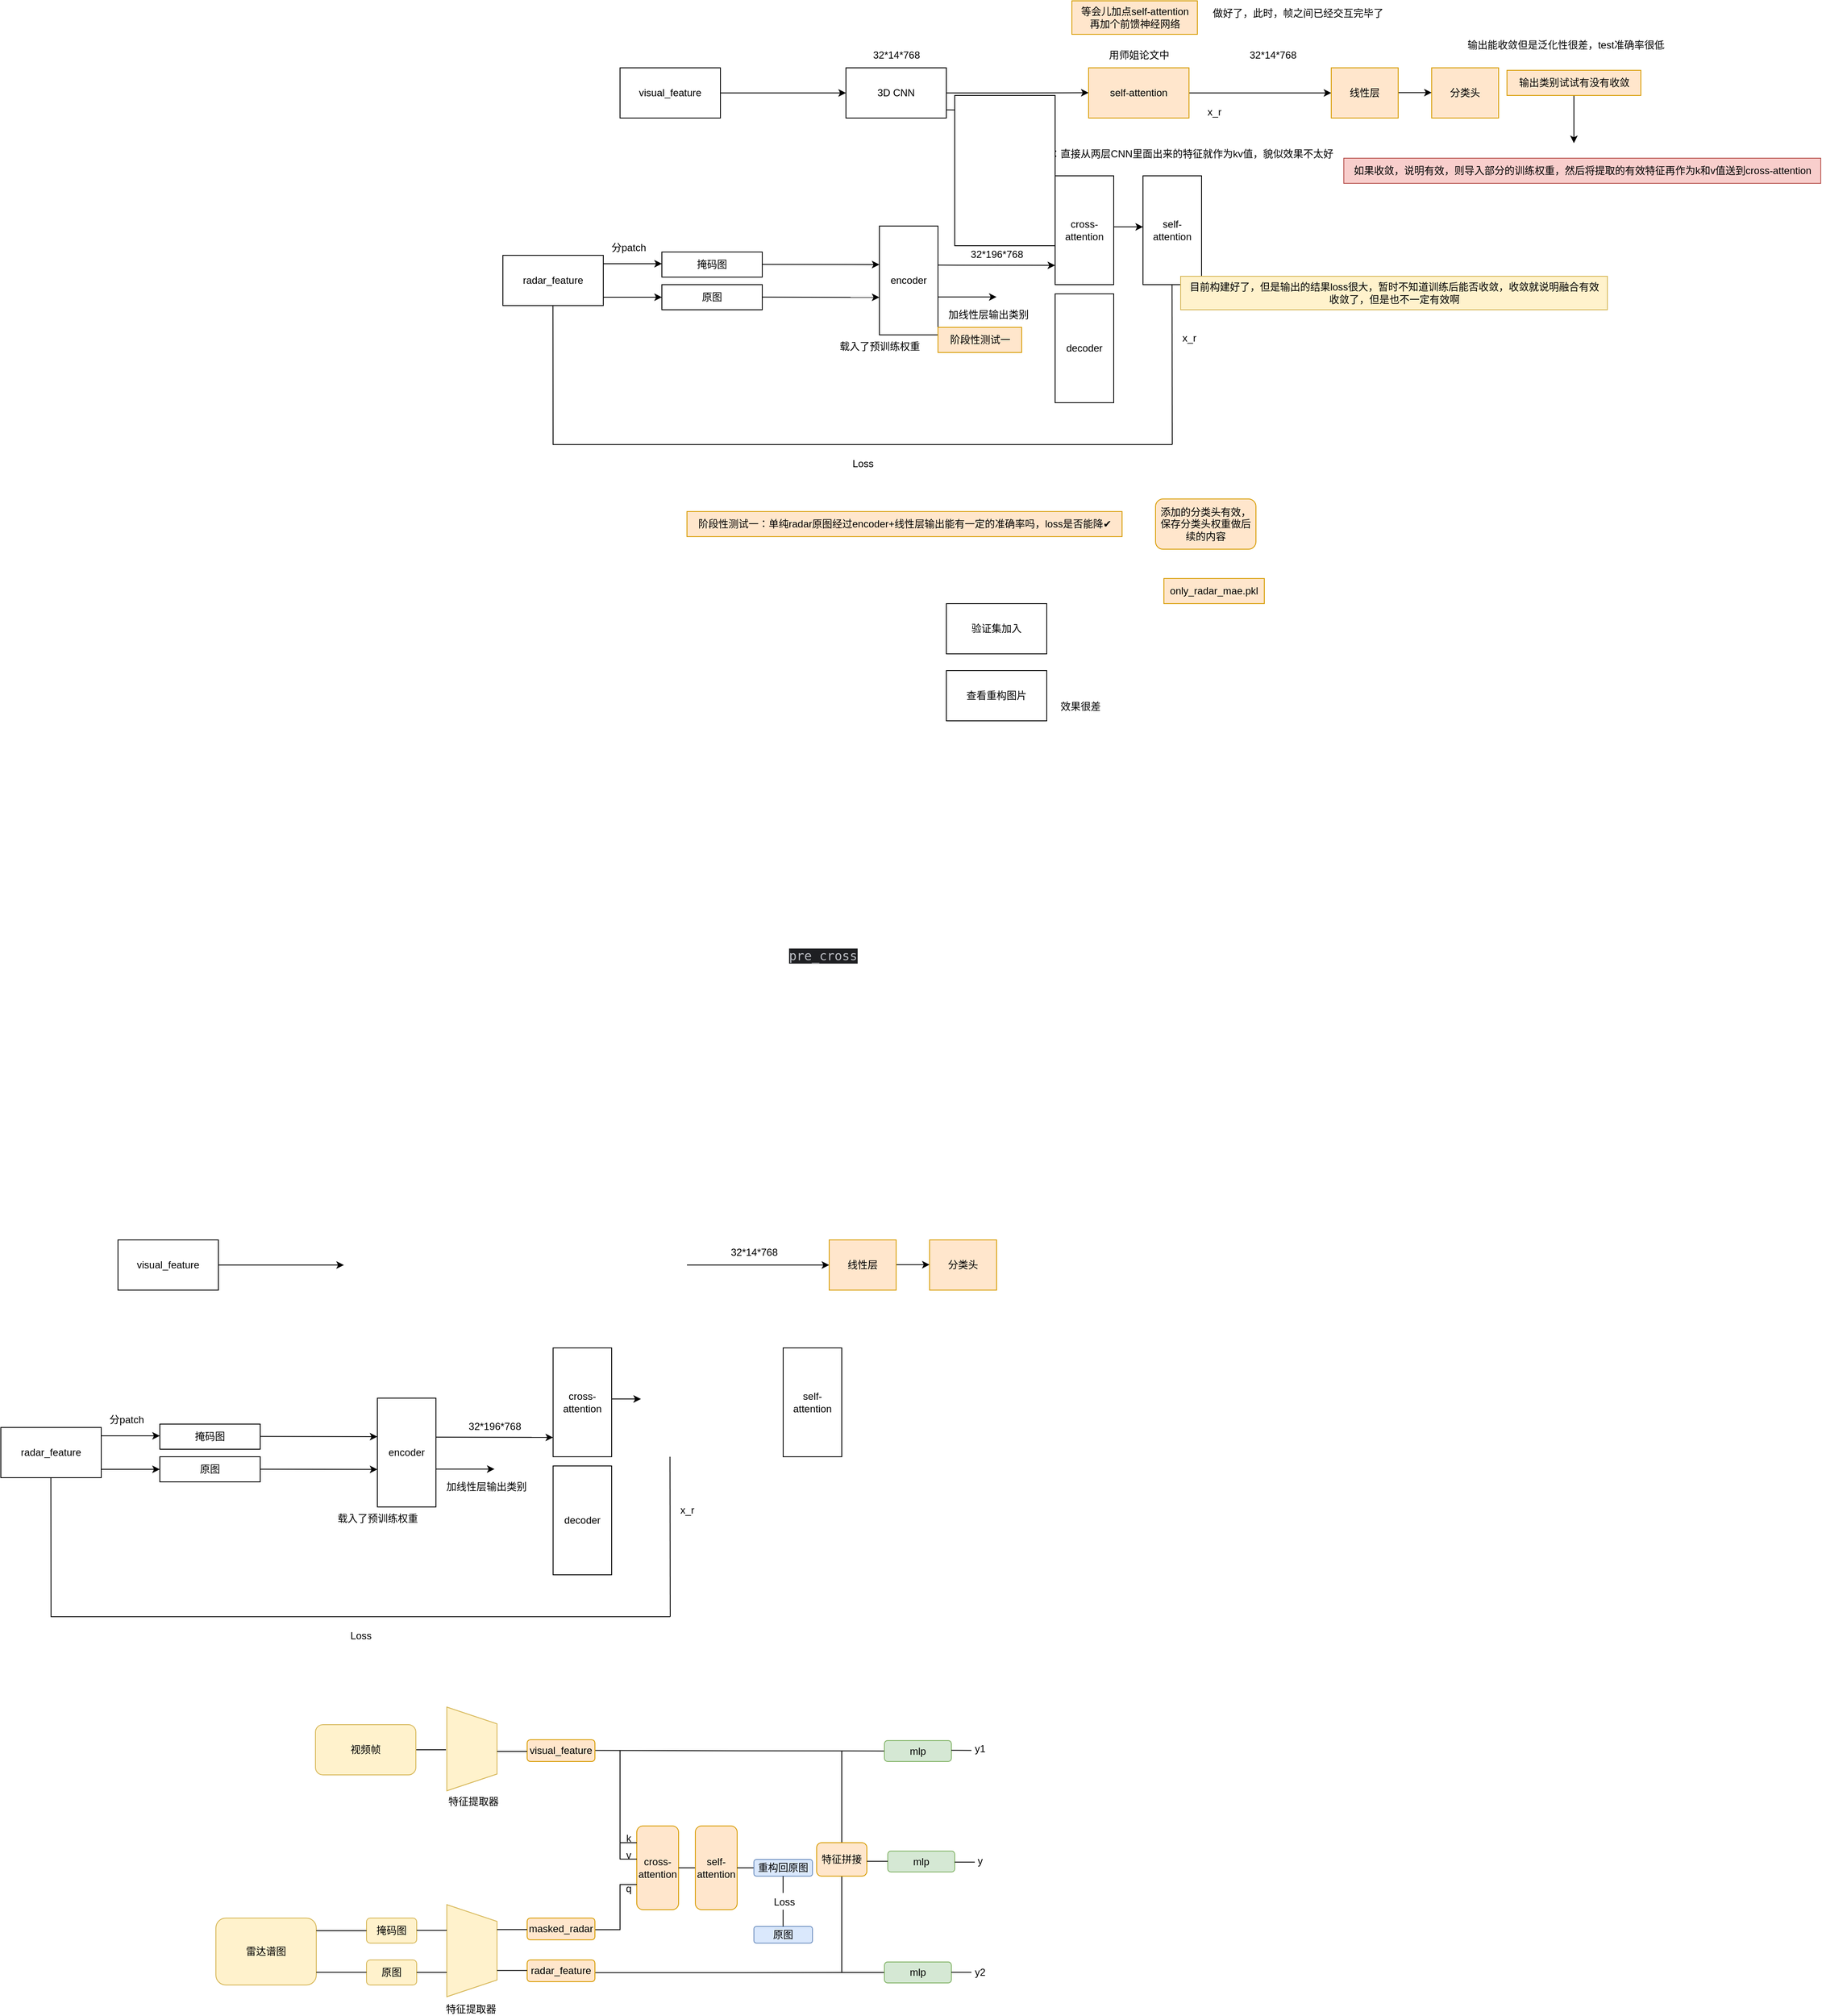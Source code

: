 <mxfile version="24.3.1" type="github">
  <diagram name="第 1 页" id="bqNeuGsDtK-AdpTKibk5">
    <mxGraphModel dx="14200" dy="7440" grid="1" gridSize="10" guides="1" tooltips="1" connect="1" arrows="1" fold="1" page="1" pageScale="1" pageWidth="2339" pageHeight="3300" math="0" shadow="0">
      <root>
        <mxCell id="0" />
        <mxCell id="1" parent="0" />
        <mxCell id="P3DfzzlQjAu3V2q0BsZn-1" value="visual_feature" style="whiteSpace=wrap;html=1;" parent="1" vertex="1">
          <mxGeometry x="800" y="220" width="120" height="60" as="geometry" />
        </mxCell>
        <mxCell id="P3DfzzlQjAu3V2q0BsZn-11" style="edgeStyle=orthogonalEdgeStyle;rounded=0;orthogonalLoop=1;jettySize=auto;html=1;" parent="1" edge="1">
          <mxGeometry relative="1" as="geometry">
            <mxPoint x="850" y="494" as="targetPoint" />
            <mxPoint x="780" y="494" as="sourcePoint" />
            <Array as="points">
              <mxPoint x="780" y="494" />
              <mxPoint x="950" y="494" />
            </Array>
          </mxGeometry>
        </mxCell>
        <mxCell id="P3DfzzlQjAu3V2q0BsZn-2" value="radar_feature" style="whiteSpace=wrap;html=1;" parent="1" vertex="1">
          <mxGeometry x="660" y="444" width="120" height="60" as="geometry" />
        </mxCell>
        <mxCell id="P3DfzzlQjAu3V2q0BsZn-3" style="edgeStyle=orthogonalEdgeStyle;rounded=0;orthogonalLoop=1;jettySize=auto;html=1;exitX=0.5;exitY=1;exitDx=0;exitDy=0;" parent="1" source="P3DfzzlQjAu3V2q0BsZn-2" target="P3DfzzlQjAu3V2q0BsZn-2" edge="1">
          <mxGeometry relative="1" as="geometry" />
        </mxCell>
        <mxCell id="P3DfzzlQjAu3V2q0BsZn-4" value="" style="endArrow=classic;html=1;rounded=0;" parent="1" edge="1">
          <mxGeometry width="50" height="50" relative="1" as="geometry">
            <mxPoint x="920" y="250" as="sourcePoint" />
            <mxPoint x="1070" y="250" as="targetPoint" />
          </mxGeometry>
        </mxCell>
        <mxCell id="P3DfzzlQjAu3V2q0BsZn-7" style="edgeStyle=orthogonalEdgeStyle;rounded=0;orthogonalLoop=1;jettySize=auto;html=1;exitX=1;exitY=0.5;exitDx=0;exitDy=0;" parent="1" source="P3DfzzlQjAu3V2q0BsZn-6" edge="1">
          <mxGeometry relative="1" as="geometry">
            <mxPoint x="1360" y="249.759" as="targetPoint" />
          </mxGeometry>
        </mxCell>
        <mxCell id="P3DfzzlQjAu3V2q0BsZn-6" value="3D CNN" style="whiteSpace=wrap;html=1;" parent="1" vertex="1">
          <mxGeometry x="1070" y="220" width="120" height="60" as="geometry" />
        </mxCell>
        <mxCell id="P3DfzzlQjAu3V2q0BsZn-8" value="32*14*768" style="text;html=1;align=center;verticalAlign=middle;resizable=0;points=[];autosize=1;strokeColor=none;fillColor=none;" parent="1" vertex="1">
          <mxGeometry x="1090" y="190" width="80" height="30" as="geometry" />
        </mxCell>
        <mxCell id="P3DfzzlQjAu3V2q0BsZn-50" style="edgeStyle=orthogonalEdgeStyle;rounded=0;orthogonalLoop=1;jettySize=auto;html=1;" parent="1" source="P3DfzzlQjAu3V2q0BsZn-10" edge="1">
          <mxGeometry relative="1" as="geometry">
            <mxPoint x="1650" y="250" as="targetPoint" />
          </mxGeometry>
        </mxCell>
        <mxCell id="P3DfzzlQjAu3V2q0BsZn-10" value="self-attention" style="whiteSpace=wrap;html=1;fillColor=#ffe6cc;strokeColor=#d79b00;" parent="1" vertex="1">
          <mxGeometry x="1360" y="220" width="120" height="60" as="geometry" />
        </mxCell>
        <mxCell id="P3DfzzlQjAu3V2q0BsZn-12" style="edgeStyle=orthogonalEdgeStyle;rounded=0;orthogonalLoop=1;jettySize=auto;html=1;" parent="1" edge="1">
          <mxGeometry relative="1" as="geometry">
            <mxPoint x="850" y="454" as="targetPoint" />
            <mxPoint x="780" y="454" as="sourcePoint" />
            <Array as="points">
              <mxPoint x="780" y="454" />
              <mxPoint x="950" y="454" />
            </Array>
          </mxGeometry>
        </mxCell>
        <mxCell id="P3DfzzlQjAu3V2q0BsZn-13" value="原图" style="whiteSpace=wrap;html=1;" parent="1" vertex="1">
          <mxGeometry x="850" y="479" width="120" height="30" as="geometry" />
        </mxCell>
        <mxCell id="P3DfzzlQjAu3V2q0BsZn-14" value="掩码图" style="whiteSpace=wrap;html=1;" parent="1" vertex="1">
          <mxGeometry x="850" y="440" width="120" height="30" as="geometry" />
        </mxCell>
        <mxCell id="P3DfzzlQjAu3V2q0BsZn-16" value="encoder" style="whiteSpace=wrap;html=1;" parent="1" vertex="1">
          <mxGeometry x="1110" y="409" width="70" height="130" as="geometry" />
        </mxCell>
        <mxCell id="P3DfzzlQjAu3V2q0BsZn-17" style="edgeStyle=orthogonalEdgeStyle;rounded=0;orthogonalLoop=1;jettySize=auto;html=1;" parent="1" edge="1">
          <mxGeometry relative="1" as="geometry">
            <mxPoint x="1110" y="455" as="targetPoint" />
            <mxPoint x="970" y="454.71" as="sourcePoint" />
            <Array as="points">
              <mxPoint x="970" y="454.71" />
              <mxPoint x="1140" y="454.71" />
            </Array>
          </mxGeometry>
        </mxCell>
        <mxCell id="P3DfzzlQjAu3V2q0BsZn-18" style="edgeStyle=orthogonalEdgeStyle;rounded=0;orthogonalLoop=1;jettySize=auto;html=1;" parent="1" edge="1">
          <mxGeometry relative="1" as="geometry">
            <mxPoint x="1110" y="494.14" as="targetPoint" />
            <mxPoint x="970" y="493.85" as="sourcePoint" />
            <Array as="points">
              <mxPoint x="970" y="493.85" />
              <mxPoint x="1140" y="493.85" />
            </Array>
          </mxGeometry>
        </mxCell>
        <mxCell id="P3DfzzlQjAu3V2q0BsZn-19" value="分patch" style="text;html=1;align=center;verticalAlign=middle;resizable=0;points=[];autosize=1;strokeColor=none;fillColor=none;" parent="1" vertex="1">
          <mxGeometry x="780" y="420" width="60" height="30" as="geometry" />
        </mxCell>
        <mxCell id="P3DfzzlQjAu3V2q0BsZn-20" value="decoder" style="whiteSpace=wrap;html=1;" parent="1" vertex="1">
          <mxGeometry x="1320" y="490" width="70" height="130" as="geometry" />
        </mxCell>
        <mxCell id="P3DfzzlQjAu3V2q0BsZn-22" value="cross-attention" style="whiteSpace=wrap;html=1;" parent="1" vertex="1">
          <mxGeometry x="1320" y="349" width="70" height="130" as="geometry" />
        </mxCell>
        <mxCell id="P3DfzzlQjAu3V2q0BsZn-23" style="edgeStyle=orthogonalEdgeStyle;rounded=0;orthogonalLoop=1;jettySize=auto;html=1;" parent="1" edge="1">
          <mxGeometry relative="1" as="geometry">
            <mxPoint x="1320" y="455.95" as="targetPoint" />
            <mxPoint x="1180" y="455.66" as="sourcePoint" />
            <Array as="points">
              <mxPoint x="1180" y="455.66" />
              <mxPoint x="1350" y="455.66" />
            </Array>
          </mxGeometry>
        </mxCell>
        <mxCell id="P3DfzzlQjAu3V2q0BsZn-24" value="self-attention" style="whiteSpace=wrap;html=1;" parent="1" vertex="1">
          <mxGeometry x="1425" y="349" width="70" height="130" as="geometry" />
        </mxCell>
        <mxCell id="P3DfzzlQjAu3V2q0BsZn-25" style="edgeStyle=orthogonalEdgeStyle;rounded=0;orthogonalLoop=1;jettySize=auto;html=1;" parent="1" edge="1">
          <mxGeometry relative="1" as="geometry">
            <mxPoint x="1425" y="410" as="targetPoint" />
            <mxPoint x="1395" y="410" as="sourcePoint" />
            <Array as="points">
              <mxPoint x="1390" y="410" />
              <mxPoint x="1560" y="410" />
            </Array>
          </mxGeometry>
        </mxCell>
        <mxCell id="P3DfzzlQjAu3V2q0BsZn-26" style="edgeStyle=orthogonalEdgeStyle;rounded=0;orthogonalLoop=1;jettySize=auto;html=1;exitX=1;exitY=0.5;exitDx=0;exitDy=0;entryX=0;entryY=0.25;entryDx=0;entryDy=0;" parent="1" target="P3DfzzlQjAu3V2q0BsZn-22" edge="1">
          <mxGeometry relative="1" as="geometry">
            <mxPoint x="1250" y="380" as="targetPoint" />
            <mxPoint x="1190" y="270.24" as="sourcePoint" />
          </mxGeometry>
        </mxCell>
        <mxCell id="P3DfzzlQjAu3V2q0BsZn-28" style="edgeStyle=orthogonalEdgeStyle;rounded=0;orthogonalLoop=1;jettySize=auto;html=1;entryX=-0.002;entryY=0.548;entryDx=0;entryDy=0;entryPerimeter=0;" parent="1" edge="1">
          <mxGeometry relative="1" as="geometry">
            <mxPoint x="1319.86" y="420.24" as="targetPoint" />
            <mxPoint x="1256" y="280" as="sourcePoint" />
            <Array as="points">
              <mxPoint x="1256" y="420" />
            </Array>
          </mxGeometry>
        </mxCell>
        <mxCell id="P3DfzzlQjAu3V2q0BsZn-29" value="k" style="text;html=1;align=center;verticalAlign=middle;resizable=0;points=[];autosize=1;strokeColor=none;fillColor=none;" parent="1" vertex="1">
          <mxGeometry x="1265" y="358" width="30" height="30" as="geometry" />
        </mxCell>
        <mxCell id="P3DfzzlQjAu3V2q0BsZn-30" value="v" style="text;html=1;align=center;verticalAlign=middle;resizable=0;points=[];autosize=1;strokeColor=none;fillColor=none;" parent="1" vertex="1">
          <mxGeometry x="1265" y="398" width="30" height="30" as="geometry" />
        </mxCell>
        <mxCell id="P3DfzzlQjAu3V2q0BsZn-31" value="32*196*768" style="text;html=1;align=center;verticalAlign=middle;resizable=0;points=[];autosize=1;strokeColor=none;fillColor=none;" parent="1" vertex="1">
          <mxGeometry x="1205" y="428" width="90" height="30" as="geometry" />
        </mxCell>
        <mxCell id="P3DfzzlQjAu3V2q0BsZn-37" value="" style="endArrow=none;html=1;rounded=0;entryX=0.25;entryY=1;entryDx=0;entryDy=0;" parent="1" edge="1">
          <mxGeometry width="50" height="50" relative="1" as="geometry">
            <mxPoint x="1460" y="670" as="sourcePoint" />
            <mxPoint x="719.8" y="504" as="targetPoint" />
            <Array as="points">
              <mxPoint x="720" y="670" />
            </Array>
          </mxGeometry>
        </mxCell>
        <mxCell id="P3DfzzlQjAu3V2q0BsZn-38" value="" style="endArrow=none;html=1;rounded=0;entryX=0.25;entryY=1;entryDx=0;entryDy=0;" parent="1" edge="1">
          <mxGeometry width="50" height="50" relative="1" as="geometry">
            <mxPoint x="1460" y="670" as="sourcePoint" />
            <mxPoint x="1459.71" y="479" as="targetPoint" />
          </mxGeometry>
        </mxCell>
        <mxCell id="P3DfzzlQjAu3V2q0BsZn-39" value="Loss" style="text;html=1;align=center;verticalAlign=middle;resizable=0;points=[];autosize=1;strokeColor=none;fillColor=none;" parent="1" vertex="1">
          <mxGeometry x="1065" y="678" width="50" height="30" as="geometry" />
        </mxCell>
        <mxCell id="P3DfzzlQjAu3V2q0BsZn-40" style="edgeStyle=orthogonalEdgeStyle;rounded=0;orthogonalLoop=1;jettySize=auto;html=1;" parent="1" edge="1">
          <mxGeometry relative="1" as="geometry">
            <mxPoint x="1250" y="493.71" as="targetPoint" />
            <mxPoint x="1180" y="493.71" as="sourcePoint" />
            <Array as="points">
              <mxPoint x="1180" y="493.71" />
              <mxPoint x="1350" y="493.71" />
            </Array>
          </mxGeometry>
        </mxCell>
        <mxCell id="P3DfzzlQjAu3V2q0BsZn-41" value="加线性层输出类别" style="text;html=1;align=center;verticalAlign=middle;resizable=0;points=[];autosize=1;strokeColor=none;fillColor=none;" parent="1" vertex="1">
          <mxGeometry x="1180" y="500" width="120" height="30" as="geometry" />
        </mxCell>
        <mxCell id="P3DfzzlQjAu3V2q0BsZn-43" value="阶段性测试一：单纯radar原图经过encoder+线性层输出能有一定的准确率吗，loss是否能降✔" style="text;html=1;align=center;verticalAlign=middle;resizable=0;points=[];autosize=1;strokeColor=#d79b00;fillColor=#ffe6cc;" parent="1" vertex="1">
          <mxGeometry x="880" y="750" width="520" height="30" as="geometry" />
        </mxCell>
        <mxCell id="P3DfzzlQjAu3V2q0BsZn-46" value="阶段性测试一" style="text;html=1;align=center;verticalAlign=middle;resizable=0;points=[];autosize=1;strokeColor=#d79b00;fillColor=#ffe6cc;" parent="1" vertex="1">
          <mxGeometry x="1180" y="530" width="100" height="30" as="geometry" />
        </mxCell>
        <mxCell id="P3DfzzlQjAu3V2q0BsZn-47" value="目前构建好了，但是输出的结果loss很大，暂时不知道训练后能否收敛，收敛就说明融合有效&lt;div&gt;收敛了，但是也不一定有效啊&lt;/div&gt;" style="text;html=1;align=center;verticalAlign=middle;resizable=0;points=[];autosize=1;strokeColor=#d6b656;fillColor=#fff2cc;" parent="1" vertex="1">
          <mxGeometry x="1470" y="469" width="510" height="40" as="geometry" />
        </mxCell>
        <mxCell id="P3DfzzlQjAu3V2q0BsZn-48" value="载入了预训练权重" style="text;html=1;align=center;verticalAlign=middle;resizable=0;points=[];autosize=1;strokeColor=none;fillColor=none;" parent="1" vertex="1">
          <mxGeometry x="1050" y="538" width="120" height="30" as="geometry" />
        </mxCell>
        <mxCell id="P3DfzzlQjAu3V2q0BsZn-49" value="问题一：直接从两层CNN里面出来的特征就作为kv值，貌似效果不太好" style="text;html=1;align=center;verticalAlign=middle;resizable=0;points=[];autosize=1;strokeColor=none;fillColor=none;" parent="1" vertex="1">
          <mxGeometry x="1265" y="308" width="400" height="30" as="geometry" />
        </mxCell>
        <mxCell id="P3DfzzlQjAu3V2q0BsZn-51" value="等会儿加点self-attention&lt;div&gt;再加个前馈神经网络&lt;/div&gt;" style="text;html=1;align=center;verticalAlign=middle;resizable=0;points=[];autosize=1;strokeColor=#d79b00;fillColor=#ffe6cc;" parent="1" vertex="1">
          <mxGeometry x="1340" y="140" width="150" height="40" as="geometry" />
        </mxCell>
        <mxCell id="P3DfzzlQjAu3V2q0BsZn-54" style="edgeStyle=orthogonalEdgeStyle;rounded=0;orthogonalLoop=1;jettySize=auto;html=1;" parent="1" edge="1">
          <mxGeometry relative="1" as="geometry">
            <mxPoint x="1770" y="249.58" as="targetPoint" />
            <mxPoint x="1720" y="249.58" as="sourcePoint" />
          </mxGeometry>
        </mxCell>
        <mxCell id="P3DfzzlQjAu3V2q0BsZn-58" style="edgeStyle=orthogonalEdgeStyle;rounded=0;orthogonalLoop=1;jettySize=auto;html=1;" parent="1" source="P3DfzzlQjAu3V2q0BsZn-55" edge="1">
          <mxGeometry relative="1" as="geometry">
            <mxPoint x="1940" y="310" as="targetPoint" />
          </mxGeometry>
        </mxCell>
        <mxCell id="P3DfzzlQjAu3V2q0BsZn-55" value="输出类别试试有没有收敛" style="text;html=1;align=center;verticalAlign=middle;resizable=0;points=[];autosize=1;strokeColor=#d79b00;fillColor=#ffe6cc;" parent="1" vertex="1">
          <mxGeometry x="1860" y="223" width="160" height="30" as="geometry" />
        </mxCell>
        <mxCell id="P3DfzzlQjAu3V2q0BsZn-56" value="线性层" style="whiteSpace=wrap;html=1;fillColor=#ffe6cc;strokeColor=#d79b00;" parent="1" vertex="1">
          <mxGeometry x="1650" y="220" width="80" height="60" as="geometry" />
        </mxCell>
        <mxCell id="P3DfzzlQjAu3V2q0BsZn-57" value="分类头" style="whiteSpace=wrap;html=1;fillColor=#ffe6cc;strokeColor=#d79b00;" parent="1" vertex="1">
          <mxGeometry x="1770" y="220" width="80" height="60" as="geometry" />
        </mxCell>
        <mxCell id="P3DfzzlQjAu3V2q0BsZn-59" value="如果收敛，说明有效，则导入部分的训练权重，然后将提取的有效特征再作为k和v值送到cross-attention" style="text;html=1;align=center;verticalAlign=middle;resizable=0;points=[];autosize=1;strokeColor=#b85450;fillColor=#f8cecc;" parent="1" vertex="1">
          <mxGeometry x="1665" y="328" width="570" height="30" as="geometry" />
        </mxCell>
        <mxCell id="P3DfzzlQjAu3V2q0BsZn-61" value="添加的分类头有效，保存分类头权重做后续的内容" style="rounded=1;whiteSpace=wrap;html=1;fillColor=#ffe6cc;strokeColor=#d79b00;" parent="1" vertex="1">
          <mxGeometry x="1440" y="735" width="120" height="60" as="geometry" />
        </mxCell>
        <mxCell id="Ap8xN246tbujmO-dADFo-1" value="only_radar_mae.pkl" style="whiteSpace=wrap;html=1;fillColor=#ffe6cc;strokeColor=#d79b00;" vertex="1" parent="1">
          <mxGeometry x="1450" y="830" width="120" height="30" as="geometry" />
        </mxCell>
        <mxCell id="Ap8xN246tbujmO-dADFo-3" value="验证集加入" style="whiteSpace=wrap;html=1;" vertex="1" parent="1">
          <mxGeometry x="1190" y="860" width="120" height="60" as="geometry" />
        </mxCell>
        <mxCell id="Ap8xN246tbujmO-dADFo-5" value="查看重构图片" style="whiteSpace=wrap;html=1;" vertex="1" parent="1">
          <mxGeometry x="1190" y="940" width="120" height="60" as="geometry" />
        </mxCell>
        <mxCell id="Ap8xN246tbujmO-dADFo-6" value="&lt;div style=&quot;background-color:#1e1f22;color:#bcbec4&quot;&gt;&lt;pre style=&quot;font-family:&#39;JetBrains Mono&#39;,monospace;font-size:11.3pt;&quot;&gt;pre_cross&lt;/pre&gt;&lt;/div&gt;" style="text;whiteSpace=wrap;html=1;" vertex="1" parent="1">
          <mxGeometry x="1000" y="1250" width="100" height="50" as="geometry" />
        </mxCell>
        <mxCell id="Ap8xN246tbujmO-dADFo-7" value="效果很差" style="text;html=1;align=center;verticalAlign=middle;resizable=0;points=[];autosize=1;strokeColor=none;fillColor=none;" vertex="1" parent="1">
          <mxGeometry x="1315" y="968" width="70" height="30" as="geometry" />
        </mxCell>
        <mxCell id="Ap8xN246tbujmO-dADFo-8" value="用师姐论文中" style="text;html=1;align=center;verticalAlign=middle;resizable=0;points=[];autosize=1;strokeColor=none;fillColor=none;" vertex="1" parent="1">
          <mxGeometry x="1370" y="190" width="100" height="30" as="geometry" />
        </mxCell>
        <mxCell id="Ap8xN246tbujmO-dADFo-9" value="x_r" style="text;html=1;align=center;verticalAlign=middle;resizable=0;points=[];autosize=1;strokeColor=none;fillColor=none;" vertex="1" parent="1">
          <mxGeometry x="1460" y="528" width="40" height="30" as="geometry" />
        </mxCell>
        <mxCell id="Ap8xN246tbujmO-dADFo-10" value="x_r" style="text;html=1;align=center;verticalAlign=middle;resizable=0;points=[];autosize=1;strokeColor=none;fillColor=none;" vertex="1" parent="1">
          <mxGeometry x="1490" y="258" width="40" height="30" as="geometry" />
        </mxCell>
        <mxCell id="Ap8xN246tbujmO-dADFo-11" value="" style="whiteSpace=wrap;html=1;" vertex="1" parent="1">
          <mxGeometry x="1200" y="253" width="120" height="179.5" as="geometry" />
        </mxCell>
        <mxCell id="Ap8xN246tbujmO-dADFo-12" value="做好了，此时，帧之间已经交互完毕了" style="text;html=1;align=center;verticalAlign=middle;resizable=0;points=[];autosize=1;strokeColor=none;fillColor=none;" vertex="1" parent="1">
          <mxGeometry x="1495" y="140" width="230" height="30" as="geometry" />
        </mxCell>
        <mxCell id="Ap8xN246tbujmO-dADFo-13" value="输出能收敛但是泛化性很差，test准确率很低" style="text;html=1;align=center;verticalAlign=middle;resizable=0;points=[];autosize=1;strokeColor=none;fillColor=none;" vertex="1" parent="1">
          <mxGeometry x="1800" y="178" width="260" height="30" as="geometry" />
        </mxCell>
        <mxCell id="Ap8xN246tbujmO-dADFo-14" value="32*14*768" style="text;html=1;align=center;verticalAlign=middle;resizable=0;points=[];autosize=1;strokeColor=none;fillColor=none;" vertex="1" parent="1">
          <mxGeometry x="1540" y="190" width="80" height="30" as="geometry" />
        </mxCell>
        <mxCell id="Ap8xN246tbujmO-dADFo-16" value="visual_feature" style="whiteSpace=wrap;html=1;" vertex="1" parent="1">
          <mxGeometry x="200" y="1620" width="120" height="60" as="geometry" />
        </mxCell>
        <mxCell id="Ap8xN246tbujmO-dADFo-17" style="edgeStyle=orthogonalEdgeStyle;rounded=0;orthogonalLoop=1;jettySize=auto;html=1;" edge="1" parent="1">
          <mxGeometry relative="1" as="geometry">
            <mxPoint x="250" y="1894" as="targetPoint" />
            <mxPoint x="180" y="1894" as="sourcePoint" />
            <Array as="points">
              <mxPoint x="180" y="1894" />
              <mxPoint x="350" y="1894" />
            </Array>
          </mxGeometry>
        </mxCell>
        <mxCell id="Ap8xN246tbujmO-dADFo-18" value="radar_feature" style="whiteSpace=wrap;html=1;" vertex="1" parent="1">
          <mxGeometry x="60" y="1844" width="120" height="60" as="geometry" />
        </mxCell>
        <mxCell id="Ap8xN246tbujmO-dADFo-19" style="edgeStyle=orthogonalEdgeStyle;rounded=0;orthogonalLoop=1;jettySize=auto;html=1;exitX=0.5;exitY=1;exitDx=0;exitDy=0;" edge="1" parent="1" source="Ap8xN246tbujmO-dADFo-18" target="Ap8xN246tbujmO-dADFo-18">
          <mxGeometry relative="1" as="geometry" />
        </mxCell>
        <mxCell id="Ap8xN246tbujmO-dADFo-20" value="" style="endArrow=classic;html=1;rounded=0;" edge="1" parent="1">
          <mxGeometry width="50" height="50" relative="1" as="geometry">
            <mxPoint x="320" y="1650" as="sourcePoint" />
            <mxPoint x="470" y="1650" as="targetPoint" />
          </mxGeometry>
        </mxCell>
        <mxCell id="Ap8xN246tbujmO-dADFo-24" style="edgeStyle=orthogonalEdgeStyle;rounded=0;orthogonalLoop=1;jettySize=auto;html=1;" edge="1" parent="1">
          <mxGeometry relative="1" as="geometry">
            <mxPoint x="1050" y="1650" as="targetPoint" />
            <mxPoint x="880.0" y="1650" as="sourcePoint" />
          </mxGeometry>
        </mxCell>
        <mxCell id="Ap8xN246tbujmO-dADFo-26" style="edgeStyle=orthogonalEdgeStyle;rounded=0;orthogonalLoop=1;jettySize=auto;html=1;" edge="1" parent="1">
          <mxGeometry relative="1" as="geometry">
            <mxPoint x="250" y="1854" as="targetPoint" />
            <mxPoint x="180" y="1854" as="sourcePoint" />
            <Array as="points">
              <mxPoint x="180" y="1854" />
              <mxPoint x="350" y="1854" />
            </Array>
          </mxGeometry>
        </mxCell>
        <mxCell id="Ap8xN246tbujmO-dADFo-27" value="原图" style="whiteSpace=wrap;html=1;" vertex="1" parent="1">
          <mxGeometry x="250" y="1879" width="120" height="30" as="geometry" />
        </mxCell>
        <mxCell id="Ap8xN246tbujmO-dADFo-28" value="掩码图" style="whiteSpace=wrap;html=1;" vertex="1" parent="1">
          <mxGeometry x="250" y="1840" width="120" height="30" as="geometry" />
        </mxCell>
        <mxCell id="Ap8xN246tbujmO-dADFo-29" value="encoder" style="whiteSpace=wrap;html=1;" vertex="1" parent="1">
          <mxGeometry x="510" y="1809" width="70" height="130" as="geometry" />
        </mxCell>
        <mxCell id="Ap8xN246tbujmO-dADFo-30" style="edgeStyle=orthogonalEdgeStyle;rounded=0;orthogonalLoop=1;jettySize=auto;html=1;" edge="1" parent="1">
          <mxGeometry relative="1" as="geometry">
            <mxPoint x="510" y="1855" as="targetPoint" />
            <mxPoint x="370" y="1854.71" as="sourcePoint" />
            <Array as="points">
              <mxPoint x="370" y="1854.71" />
              <mxPoint x="540" y="1854.71" />
            </Array>
          </mxGeometry>
        </mxCell>
        <mxCell id="Ap8xN246tbujmO-dADFo-31" style="edgeStyle=orthogonalEdgeStyle;rounded=0;orthogonalLoop=1;jettySize=auto;html=1;" edge="1" parent="1">
          <mxGeometry relative="1" as="geometry">
            <mxPoint x="510" y="1894.14" as="targetPoint" />
            <mxPoint x="370" y="1893.85" as="sourcePoint" />
            <Array as="points">
              <mxPoint x="370" y="1893.85" />
              <mxPoint x="540" y="1893.85" />
            </Array>
          </mxGeometry>
        </mxCell>
        <mxCell id="Ap8xN246tbujmO-dADFo-32" value="分patch" style="text;html=1;align=center;verticalAlign=middle;resizable=0;points=[];autosize=1;strokeColor=none;fillColor=none;" vertex="1" parent="1">
          <mxGeometry x="180" y="1820" width="60" height="30" as="geometry" />
        </mxCell>
        <mxCell id="Ap8xN246tbujmO-dADFo-33" value="decoder" style="whiteSpace=wrap;html=1;" vertex="1" parent="1">
          <mxGeometry x="720" y="1890" width="70" height="130" as="geometry" />
        </mxCell>
        <mxCell id="Ap8xN246tbujmO-dADFo-34" value="cross-attention" style="whiteSpace=wrap;html=1;" vertex="1" parent="1">
          <mxGeometry x="720" y="1749" width="70" height="130" as="geometry" />
        </mxCell>
        <mxCell id="Ap8xN246tbujmO-dADFo-35" style="edgeStyle=orthogonalEdgeStyle;rounded=0;orthogonalLoop=1;jettySize=auto;html=1;" edge="1" parent="1">
          <mxGeometry relative="1" as="geometry">
            <mxPoint x="720" y="1855.95" as="targetPoint" />
            <mxPoint x="580" y="1855.66" as="sourcePoint" />
            <Array as="points">
              <mxPoint x="580" y="1855.66" />
              <mxPoint x="750" y="1855.66" />
            </Array>
          </mxGeometry>
        </mxCell>
        <mxCell id="Ap8xN246tbujmO-dADFo-36" value="self-attention" style="whiteSpace=wrap;html=1;" vertex="1" parent="1">
          <mxGeometry x="995" y="1749" width="70" height="130" as="geometry" />
        </mxCell>
        <mxCell id="Ap8xN246tbujmO-dADFo-37" style="edgeStyle=orthogonalEdgeStyle;rounded=0;orthogonalLoop=1;jettySize=auto;html=1;" edge="1" parent="1">
          <mxGeometry relative="1" as="geometry">
            <mxPoint x="825" y="1810" as="targetPoint" />
            <mxPoint x="795" y="1810" as="sourcePoint" />
            <Array as="points">
              <mxPoint x="790" y="1810" />
              <mxPoint x="960" y="1810" />
            </Array>
          </mxGeometry>
        </mxCell>
        <mxCell id="Ap8xN246tbujmO-dADFo-42" value="32*196*768" style="text;html=1;align=center;verticalAlign=middle;resizable=0;points=[];autosize=1;strokeColor=none;fillColor=none;" vertex="1" parent="1">
          <mxGeometry x="605" y="1828" width="90" height="30" as="geometry" />
        </mxCell>
        <mxCell id="Ap8xN246tbujmO-dADFo-43" value="" style="endArrow=none;html=1;rounded=0;entryX=0.25;entryY=1;entryDx=0;entryDy=0;" edge="1" parent="1">
          <mxGeometry width="50" height="50" relative="1" as="geometry">
            <mxPoint x="860" y="2070" as="sourcePoint" />
            <mxPoint x="119.8" y="1904" as="targetPoint" />
            <Array as="points">
              <mxPoint x="120" y="2070" />
            </Array>
          </mxGeometry>
        </mxCell>
        <mxCell id="Ap8xN246tbujmO-dADFo-44" value="" style="endArrow=none;html=1;rounded=0;entryX=0.25;entryY=1;entryDx=0;entryDy=0;" edge="1" parent="1">
          <mxGeometry width="50" height="50" relative="1" as="geometry">
            <mxPoint x="860" y="2070" as="sourcePoint" />
            <mxPoint x="859.71" y="1879" as="targetPoint" />
          </mxGeometry>
        </mxCell>
        <mxCell id="Ap8xN246tbujmO-dADFo-45" value="Loss" style="text;html=1;align=center;verticalAlign=middle;resizable=0;points=[];autosize=1;strokeColor=none;fillColor=none;" vertex="1" parent="1">
          <mxGeometry x="465" y="2078" width="50" height="30" as="geometry" />
        </mxCell>
        <mxCell id="Ap8xN246tbujmO-dADFo-46" style="edgeStyle=orthogonalEdgeStyle;rounded=0;orthogonalLoop=1;jettySize=auto;html=1;" edge="1" parent="1">
          <mxGeometry relative="1" as="geometry">
            <mxPoint x="650" y="1893.71" as="targetPoint" />
            <mxPoint x="580" y="1893.71" as="sourcePoint" />
            <Array as="points">
              <mxPoint x="580" y="1893.71" />
              <mxPoint x="750" y="1893.71" />
            </Array>
          </mxGeometry>
        </mxCell>
        <mxCell id="Ap8xN246tbujmO-dADFo-47" value="加线性层输出类别" style="text;html=1;align=center;verticalAlign=middle;resizable=0;points=[];autosize=1;strokeColor=none;fillColor=none;" vertex="1" parent="1">
          <mxGeometry x="580" y="1900" width="120" height="30" as="geometry" />
        </mxCell>
        <mxCell id="Ap8xN246tbujmO-dADFo-51" value="载入了预训练权重" style="text;html=1;align=center;verticalAlign=middle;resizable=0;points=[];autosize=1;strokeColor=none;fillColor=none;" vertex="1" parent="1">
          <mxGeometry x="450" y="1938" width="120" height="30" as="geometry" />
        </mxCell>
        <mxCell id="Ap8xN246tbujmO-dADFo-54" style="edgeStyle=orthogonalEdgeStyle;rounded=0;orthogonalLoop=1;jettySize=auto;html=1;" edge="1" parent="1">
          <mxGeometry relative="1" as="geometry">
            <mxPoint x="1170" y="1649.58" as="targetPoint" />
            <mxPoint x="1120" y="1649.58" as="sourcePoint" />
          </mxGeometry>
        </mxCell>
        <mxCell id="Ap8xN246tbujmO-dADFo-57" value="线性层" style="whiteSpace=wrap;html=1;fillColor=#ffe6cc;strokeColor=#d79b00;" vertex="1" parent="1">
          <mxGeometry x="1050" y="1620" width="80" height="60" as="geometry" />
        </mxCell>
        <mxCell id="Ap8xN246tbujmO-dADFo-58" value="分类头" style="whiteSpace=wrap;html=1;fillColor=#ffe6cc;strokeColor=#d79b00;" vertex="1" parent="1">
          <mxGeometry x="1170" y="1620" width="80" height="60" as="geometry" />
        </mxCell>
        <mxCell id="Ap8xN246tbujmO-dADFo-66" value="x_r" style="text;html=1;align=center;verticalAlign=middle;resizable=0;points=[];autosize=1;strokeColor=none;fillColor=none;" vertex="1" parent="1">
          <mxGeometry x="860" y="1928" width="40" height="30" as="geometry" />
        </mxCell>
        <mxCell id="Ap8xN246tbujmO-dADFo-71" value="32*14*768" style="text;html=1;align=center;verticalAlign=middle;resizable=0;points=[];autosize=1;strokeColor=none;fillColor=none;" vertex="1" parent="1">
          <mxGeometry x="920" y="1620" width="80" height="30" as="geometry" />
        </mxCell>
        <mxCell id="Ap8xN246tbujmO-dADFo-83" style="edgeStyle=orthogonalEdgeStyle;rounded=0;orthogonalLoop=1;jettySize=auto;html=1;endArrow=none;endFill=0;" edge="1" parent="1" source="Ap8xN246tbujmO-dADFo-74">
          <mxGeometry relative="1" as="geometry">
            <mxPoint x="592" y="2229" as="targetPoint" />
          </mxGeometry>
        </mxCell>
        <mxCell id="Ap8xN246tbujmO-dADFo-74" value="视频帧" style="rounded=1;whiteSpace=wrap;html=1;fillColor=#fff2cc;strokeColor=#d6b656;" vertex="1" parent="1">
          <mxGeometry x="436" y="2199" width="120" height="60" as="geometry" />
        </mxCell>
        <mxCell id="Ap8xN246tbujmO-dADFo-76" value="雷达谱图" style="rounded=1;whiteSpace=wrap;html=1;fillColor=#fff2cc;strokeColor=#d6b656;" vertex="1" parent="1">
          <mxGeometry x="317" y="2430" width="120" height="80" as="geometry" />
        </mxCell>
        <mxCell id="Ap8xN246tbujmO-dADFo-79" value="" style="shape=trapezoid;perimeter=trapezoidPerimeter;whiteSpace=wrap;html=1;fixedSize=1;rotation=90;fillColor=#fff2cc;strokeColor=#d6b656;" vertex="1" parent="1">
          <mxGeometry x="573" y="2198" width="100" height="60" as="geometry" />
        </mxCell>
        <mxCell id="Ap8xN246tbujmO-dADFo-80" value="&lt;span style=&quot;color: rgb(0, 0, 0); font-family: Helvetica; font-size: 12px; font-style: normal; font-variant-ligatures: normal; font-variant-caps: normal; font-weight: 400; letter-spacing: normal; orphans: 2; text-align: center; text-indent: 0px; text-transform: none; widows: 2; word-spacing: 0px; -webkit-text-stroke-width: 0px; white-space: normal; background-color: rgb(251, 251, 251); text-decoration-thickness: initial; text-decoration-style: initial; text-decoration-color: initial; display: inline !important; float: none;&quot;&gt;特征提取器&lt;/span&gt;" style="text;whiteSpace=wrap;html=1;" vertex="1" parent="1">
          <mxGeometry x="593" y="2277" width="80" height="20" as="geometry" />
        </mxCell>
        <mxCell id="Ap8xN246tbujmO-dADFo-82" value="" style="shape=trapezoid;perimeter=trapezoidPerimeter;whiteSpace=wrap;html=1;fixedSize=1;rotation=90;fillColor=#fff2cc;strokeColor=#d6b656;" vertex="1" parent="1">
          <mxGeometry x="568" y="2439" width="110" height="60" as="geometry" />
        </mxCell>
        <mxCell id="Ap8xN246tbujmO-dADFo-86" value="掩码图" style="rounded=1;whiteSpace=wrap;html=1;fillColor=#fff2cc;strokeColor=#d6b656;" vertex="1" parent="1">
          <mxGeometry x="497" y="2430" width="60" height="30" as="geometry" />
        </mxCell>
        <mxCell id="Ap8xN246tbujmO-dADFo-87" value="原图" style="rounded=1;whiteSpace=wrap;html=1;fillColor=#fff2cc;strokeColor=#d6b656;" vertex="1" parent="1">
          <mxGeometry x="497" y="2480" width="60" height="30" as="geometry" />
        </mxCell>
        <mxCell id="Ap8xN246tbujmO-dADFo-95" style="edgeStyle=orthogonalEdgeStyle;rounded=0;orthogonalLoop=1;jettySize=auto;html=1;endArrow=none;endFill=0;" edge="1" parent="1">
          <mxGeometry relative="1" as="geometry">
            <mxPoint x="437" y="2445" as="sourcePoint" />
            <mxPoint x="497" y="2445" as="targetPoint" />
          </mxGeometry>
        </mxCell>
        <mxCell id="Ap8xN246tbujmO-dADFo-96" style="edgeStyle=orthogonalEdgeStyle;rounded=0;orthogonalLoop=1;jettySize=auto;html=1;endArrow=none;endFill=0;" edge="1" parent="1">
          <mxGeometry relative="1" as="geometry">
            <mxPoint x="437" y="2494.74" as="sourcePoint" />
            <mxPoint x="497" y="2494.74" as="targetPoint" />
          </mxGeometry>
        </mxCell>
        <mxCell id="Ap8xN246tbujmO-dADFo-99" value="&lt;span style=&quot;color: rgb(0, 0, 0); font-family: Helvetica; font-size: 12px; font-style: normal; font-variant-ligatures: normal; font-variant-caps: normal; font-weight: 400; letter-spacing: normal; orphans: 2; text-align: center; text-indent: 0px; text-transform: none; widows: 2; word-spacing: 0px; -webkit-text-stroke-width: 0px; white-space: normal; background-color: rgb(251, 251, 251); text-decoration-thickness: initial; text-decoration-style: initial; text-decoration-color: initial; display: inline !important; float: none;&quot;&gt;特征提取器&lt;/span&gt;" style="text;whiteSpace=wrap;html=1;" vertex="1" parent="1">
          <mxGeometry x="590" y="2525" width="80" height="20" as="geometry" />
        </mxCell>
        <mxCell id="Ap8xN246tbujmO-dADFo-103" style="edgeStyle=orthogonalEdgeStyle;rounded=0;orthogonalLoop=1;jettySize=auto;html=1;endArrow=none;endFill=0;entryX=0;entryY=0.5;entryDx=0;entryDy=0;" edge="1" parent="1" target="Ap8xN246tbujmO-dADFo-134">
          <mxGeometry relative="1" as="geometry">
            <mxPoint x="770" y="2229.7" as="sourcePoint" />
            <mxPoint x="830" y="2229.7" as="targetPoint" />
          </mxGeometry>
        </mxCell>
        <mxCell id="Ap8xN246tbujmO-dADFo-104" value="cross-attention" style="rounded=1;whiteSpace=wrap;html=1;fillColor=#ffe6cc;strokeColor=#d79b00;" vertex="1" parent="1">
          <mxGeometry x="820" y="2320" width="50" height="100" as="geometry" />
        </mxCell>
        <mxCell id="Ap8xN246tbujmO-dADFo-107" style="edgeStyle=orthogonalEdgeStyle;rounded=0;orthogonalLoop=1;jettySize=auto;html=1;endArrow=none;endFill=0;entryX=0;entryY=0.7;entryDx=0;entryDy=0;entryPerimeter=0;exitX=1;exitY=0.534;exitDx=0;exitDy=0;exitPerimeter=0;" edge="1" parent="1" source="Ap8xN246tbujmO-dADFo-159" target="Ap8xN246tbujmO-dADFo-104">
          <mxGeometry relative="1" as="geometry">
            <mxPoint x="757" y="2444" as="sourcePoint" />
            <mxPoint x="810" y="2450" as="targetPoint" />
            <Array as="points">
              <mxPoint x="800" y="2444" />
              <mxPoint x="800" y="2390" />
            </Array>
          </mxGeometry>
        </mxCell>
        <mxCell id="Ap8xN246tbujmO-dADFo-108" style="edgeStyle=orthogonalEdgeStyle;rounded=0;orthogonalLoop=1;jettySize=auto;html=1;endArrow=none;endFill=0;entryX=0;entryY=0.5;entryDx=0;entryDy=0;exitX=1.007;exitY=0.585;exitDx=0;exitDy=0;exitPerimeter=0;" edge="1" parent="1" source="Ap8xN246tbujmO-dADFo-161" target="Ap8xN246tbujmO-dADFo-133">
          <mxGeometry relative="1" as="geometry">
            <mxPoint x="785" y="2495" as="sourcePoint" />
            <mxPoint x="835" y="2494.7" as="targetPoint" />
          </mxGeometry>
        </mxCell>
        <mxCell id="Ap8xN246tbujmO-dADFo-109" style="edgeStyle=orthogonalEdgeStyle;rounded=0;orthogonalLoop=1;jettySize=auto;html=1;endArrow=none;endFill=0;" edge="1" parent="1">
          <mxGeometry relative="1" as="geometry">
            <mxPoint x="870" y="2370" as="sourcePoint" />
            <mxPoint x="890" y="2370" as="targetPoint" />
          </mxGeometry>
        </mxCell>
        <mxCell id="Ap8xN246tbujmO-dADFo-110" value="self-attention" style="rounded=1;whiteSpace=wrap;html=1;fillColor=#ffe6cc;strokeColor=#d79b00;" vertex="1" parent="1">
          <mxGeometry x="890" y="2320" width="50" height="100" as="geometry" />
        </mxCell>
        <mxCell id="Ap8xN246tbujmO-dADFo-111" value="" style="endArrow=none;html=1;rounded=0;" edge="1" parent="1">
          <mxGeometry width="50" height="50" relative="1" as="geometry">
            <mxPoint x="800" y="2360" as="sourcePoint" />
            <mxPoint x="800" y="2230" as="targetPoint" />
          </mxGeometry>
        </mxCell>
        <mxCell id="Ap8xN246tbujmO-dADFo-114" value="" style="endArrow=none;html=1;rounded=0;" edge="1" parent="1">
          <mxGeometry width="50" height="50" relative="1" as="geometry">
            <mxPoint x="800" y="2340" as="sourcePoint" />
            <mxPoint x="820" y="2340" as="targetPoint" />
          </mxGeometry>
        </mxCell>
        <mxCell id="Ap8xN246tbujmO-dADFo-115" value="k" style="text;html=1;align=center;verticalAlign=middle;resizable=0;points=[];autosize=1;strokeColor=none;fillColor=none;" vertex="1" parent="1">
          <mxGeometry x="795" y="2320" width="30" height="30" as="geometry" />
        </mxCell>
        <mxCell id="Ap8xN246tbujmO-dADFo-117" value="v" style="text;html=1;align=center;verticalAlign=middle;resizable=0;points=[];autosize=1;strokeColor=none;fillColor=none;" vertex="1" parent="1">
          <mxGeometry x="795" y="2340" width="30" height="30" as="geometry" />
        </mxCell>
        <mxCell id="Ap8xN246tbujmO-dADFo-118" value="q" style="text;html=1;align=center;verticalAlign=middle;resizable=0;points=[];autosize=1;strokeColor=none;fillColor=none;" vertex="1" parent="1">
          <mxGeometry x="795" y="2380" width="30" height="30" as="geometry" />
        </mxCell>
        <mxCell id="Ap8xN246tbujmO-dADFo-119" style="edgeStyle=orthogonalEdgeStyle;rounded=0;orthogonalLoop=1;jettySize=auto;html=1;endArrow=none;endFill=0;" edge="1" parent="1">
          <mxGeometry relative="1" as="geometry">
            <mxPoint x="940" y="2370" as="sourcePoint" />
            <mxPoint x="960" y="2370" as="targetPoint" />
            <Array as="points">
              <mxPoint x="940" y="2370" />
              <mxPoint x="940" y="2370" />
            </Array>
          </mxGeometry>
        </mxCell>
        <mxCell id="Ap8xN246tbujmO-dADFo-121" value="重构回原图" style="rounded=1;whiteSpace=wrap;html=1;fillColor=#dae8fc;strokeColor=#6c8ebf;" vertex="1" parent="1">
          <mxGeometry x="960" y="2360" width="70" height="20" as="geometry" />
        </mxCell>
        <mxCell id="Ap8xN246tbujmO-dADFo-123" value="原图" style="rounded=1;whiteSpace=wrap;html=1;fillColor=#dae8fc;strokeColor=#6c8ebf;" vertex="1" parent="1">
          <mxGeometry x="960" y="2440" width="70" height="20" as="geometry" />
        </mxCell>
        <mxCell id="Ap8xN246tbujmO-dADFo-126" value="Loss" style="text;html=1;align=center;verticalAlign=middle;resizable=0;points=[];autosize=1;strokeColor=none;fillColor=none;" vertex="1" parent="1">
          <mxGeometry x="971" y="2396" width="50" height="30" as="geometry" />
        </mxCell>
        <mxCell id="Ap8xN246tbujmO-dADFo-127" value="" style="endArrow=none;html=1;rounded=0;" edge="1" parent="1">
          <mxGeometry width="50" height="50" relative="1" as="geometry">
            <mxPoint x="800" y="2359.67" as="sourcePoint" />
            <mxPoint x="820" y="2359.67" as="targetPoint" />
          </mxGeometry>
        </mxCell>
        <mxCell id="Ap8xN246tbujmO-dADFo-131" value="" style="endArrow=none;html=1;rounded=0;" edge="1" parent="1">
          <mxGeometry width="50" height="50" relative="1" as="geometry">
            <mxPoint x="994.9" y="2440" as="sourcePoint" />
            <mxPoint x="994.9" y="2420" as="targetPoint" />
          </mxGeometry>
        </mxCell>
        <mxCell id="Ap8xN246tbujmO-dADFo-132" value="" style="endArrow=none;html=1;rounded=0;" edge="1" parent="1">
          <mxGeometry width="50" height="50" relative="1" as="geometry">
            <mxPoint x="994.9" y="2400" as="sourcePoint" />
            <mxPoint x="994.9" y="2380" as="targetPoint" />
          </mxGeometry>
        </mxCell>
        <mxCell id="Ap8xN246tbujmO-dADFo-133" value="mlp" style="rounded=1;whiteSpace=wrap;html=1;fillColor=#d5e8d4;strokeColor=#82b366;" vertex="1" parent="1">
          <mxGeometry x="1116" y="2482.5" width="80" height="25" as="geometry" />
        </mxCell>
        <mxCell id="Ap8xN246tbujmO-dADFo-134" value="mlp" style="rounded=1;whiteSpace=wrap;html=1;fillColor=#d5e8d4;strokeColor=#82b366;" vertex="1" parent="1">
          <mxGeometry x="1116" y="2218" width="80" height="25" as="geometry" />
        </mxCell>
        <mxCell id="Ap8xN246tbujmO-dADFo-136" value="&lt;span style=&quot;color: rgba(0, 0, 0, 0); font-family: monospace; font-size: 0px; text-align: start;&quot;&gt;%3CmxGraphModel%3E%3Croot%3E%3CmxCell%20id%3D%220%22%2F%3E%3CmxCell%20id%3D%221%22%20parent%3D%220%22%2F%3E%3CmxCell%20id%3D%222%22%20style%3D%22edgeStyle%3DorthogonalEdgeStyle%3Brounded%3D0%3BorthogonalLoop%3D1%3BjettySize%3Dauto%3Bhtml%3D1%3BendArrow%3Dnone%3BendFill%3D0%3B%22%20edge%3D%221%22%20parent%3D%221%22%3E%3CmxGeometry%20relative%3D%221%22%20as%3D%22geometry%22%3E%3CmxPoint%20x%3D%22655%22%20y%3D%222494.93%22%20as%3D%22sourcePoint%22%2F%3E%3CmxPoint%20x%3D%22710%22%20y%3D%222494.93%22%20as%3D%22targetPoint%22%2F%3E%3C%2FmxGeometry%3E%3C%2FmxCell%3E%3C%2Froot%3E%3C%2FmxGraphModel%3E&lt;/span&gt;" style="text;html=1;align=center;verticalAlign=middle;resizable=0;points=[];autosize=1;strokeColor=none;fillColor=none;" vertex="1" parent="1">
          <mxGeometry x="1170" y="2188" width="20" height="30" as="geometry" />
        </mxCell>
        <mxCell id="Ap8xN246tbujmO-dADFo-137" style="edgeStyle=orthogonalEdgeStyle;rounded=0;orthogonalLoop=1;jettySize=auto;html=1;endArrow=none;endFill=0;" edge="1" parent="1">
          <mxGeometry relative="1" as="geometry">
            <mxPoint x="1196" y="2229.66" as="sourcePoint" />
            <mxPoint x="1220" y="2230" as="targetPoint" />
          </mxGeometry>
        </mxCell>
        <mxCell id="Ap8xN246tbujmO-dADFo-138" value="" style="endArrow=none;html=1;rounded=0;" edge="1" parent="1">
          <mxGeometry width="50" height="50" relative="1" as="geometry">
            <mxPoint x="1065" y="2340" as="sourcePoint" />
            <mxPoint x="1065" y="2230" as="targetPoint" />
          </mxGeometry>
        </mxCell>
        <mxCell id="Ap8xN246tbujmO-dADFo-139" value="" style="endArrow=none;html=1;rounded=0;" edge="1" parent="1">
          <mxGeometry width="50" height="50" relative="1" as="geometry">
            <mxPoint x="1065" y="2495" as="sourcePoint" />
            <mxPoint x="1065" y="2380" as="targetPoint" />
          </mxGeometry>
        </mxCell>
        <mxCell id="Ap8xN246tbujmO-dADFo-140" value="特征拼接" style="rounded=1;whiteSpace=wrap;html=1;fillColor=#ffe6cc;strokeColor=#d79b00;" vertex="1" parent="1">
          <mxGeometry x="1035" y="2340" width="60" height="40" as="geometry" />
        </mxCell>
        <mxCell id="Ap8xN246tbujmO-dADFo-141" style="edgeStyle=orthogonalEdgeStyle;rounded=0;orthogonalLoop=1;jettySize=auto;html=1;exitX=0.5;exitY=1;exitDx=0;exitDy=0;" edge="1" parent="1" source="Ap8xN246tbujmO-dADFo-140" target="Ap8xN246tbujmO-dADFo-140">
          <mxGeometry relative="1" as="geometry" />
        </mxCell>
        <mxCell id="Ap8xN246tbujmO-dADFo-143" value="mlp" style="rounded=1;whiteSpace=wrap;html=1;fillColor=#d5e8d4;strokeColor=#82b366;" vertex="1" parent="1">
          <mxGeometry x="1120" y="2350" width="80" height="25" as="geometry" />
        </mxCell>
        <mxCell id="Ap8xN246tbujmO-dADFo-146" value="y1" style="text;html=1;align=center;verticalAlign=middle;resizable=0;points=[];autosize=1;strokeColor=none;fillColor=none;" vertex="1" parent="1">
          <mxGeometry x="1210" y="2213" width="40" height="30" as="geometry" />
        </mxCell>
        <mxCell id="Ap8xN246tbujmO-dADFo-151" style="edgeStyle=orthogonalEdgeStyle;rounded=0;orthogonalLoop=1;jettySize=auto;html=1;endArrow=none;endFill=0;" edge="1" parent="1">
          <mxGeometry relative="1" as="geometry">
            <mxPoint x="1200" y="2363.3" as="sourcePoint" />
            <mxPoint x="1224" y="2363.64" as="targetPoint" />
          </mxGeometry>
        </mxCell>
        <mxCell id="Ap8xN246tbujmO-dADFo-152" style="edgeStyle=orthogonalEdgeStyle;rounded=0;orthogonalLoop=1;jettySize=auto;html=1;endArrow=none;endFill=0;" edge="1" parent="1">
          <mxGeometry relative="1" as="geometry">
            <mxPoint x="1196" y="2494.8" as="sourcePoint" />
            <mxPoint x="1220" y="2495.14" as="targetPoint" />
          </mxGeometry>
        </mxCell>
        <mxCell id="Ap8xN246tbujmO-dADFo-153" value="y2" style="text;html=1;align=center;verticalAlign=middle;resizable=0;points=[];autosize=1;strokeColor=none;fillColor=none;" vertex="1" parent="1">
          <mxGeometry x="1210" y="2480" width="40" height="30" as="geometry" />
        </mxCell>
        <mxCell id="Ap8xN246tbujmO-dADFo-154" value="y" style="text;html=1;align=center;verticalAlign=middle;resizable=0;points=[];autosize=1;strokeColor=none;fillColor=none;" vertex="1" parent="1">
          <mxGeometry x="1215" y="2347" width="30" height="30" as="geometry" />
        </mxCell>
        <mxCell id="Ap8xN246tbujmO-dADFo-156" style="edgeStyle=orthogonalEdgeStyle;rounded=0;orthogonalLoop=1;jettySize=auto;html=1;endArrow=none;endFill=0;entryX=0;entryY=0.5;entryDx=0;entryDy=0;" edge="1" parent="1" target="Ap8xN246tbujmO-dADFo-143">
          <mxGeometry relative="1" as="geometry">
            <mxPoint x="1095" y="2362.26" as="sourcePoint" />
            <mxPoint x="1119" y="2362.6" as="targetPoint" />
          </mxGeometry>
        </mxCell>
        <mxCell id="Ap8xN246tbujmO-dADFo-158" value="visual_feature" style="rounded=1;whiteSpace=wrap;html=1;fillColor=#ffe6cc;strokeColor=#d79b00;" vertex="1" parent="1">
          <mxGeometry x="689" y="2217" width="81" height="26" as="geometry" />
        </mxCell>
        <mxCell id="Ap8xN246tbujmO-dADFo-159" value="masked_radar" style="rounded=1;whiteSpace=wrap;html=1;fillColor=#ffe6cc;strokeColor=#d79b00;" vertex="1" parent="1">
          <mxGeometry x="689" y="2430" width="81" height="26" as="geometry" />
        </mxCell>
        <mxCell id="Ap8xN246tbujmO-dADFo-161" value="radar_feature" style="rounded=1;whiteSpace=wrap;html=1;fillColor=#ffe6cc;strokeColor=#d79b00;" vertex="1" parent="1">
          <mxGeometry x="689" y="2480" width="81" height="26" as="geometry" />
        </mxCell>
        <mxCell id="Ap8xN246tbujmO-dADFo-162" style="edgeStyle=orthogonalEdgeStyle;rounded=0;orthogonalLoop=1;jettySize=auto;html=1;endArrow=none;endFill=0;" edge="1" parent="1">
          <mxGeometry relative="1" as="geometry">
            <mxPoint x="653" y="2443.74" as="sourcePoint" />
            <mxPoint x="689" y="2443.74" as="targetPoint" />
          </mxGeometry>
        </mxCell>
        <mxCell id="Ap8xN246tbujmO-dADFo-163" style="edgeStyle=orthogonalEdgeStyle;rounded=0;orthogonalLoop=1;jettySize=auto;html=1;endArrow=none;endFill=0;" edge="1" parent="1">
          <mxGeometry relative="1" as="geometry">
            <mxPoint x="653" y="2492.66" as="sourcePoint" />
            <mxPoint x="689" y="2492.66" as="targetPoint" />
          </mxGeometry>
        </mxCell>
        <mxCell id="Ap8xN246tbujmO-dADFo-166" style="edgeStyle=orthogonalEdgeStyle;rounded=0;orthogonalLoop=1;jettySize=auto;html=1;endArrow=none;endFill=0;" edge="1" parent="1">
          <mxGeometry relative="1" as="geometry">
            <mxPoint x="653" y="2231" as="sourcePoint" />
            <mxPoint x="689" y="2231" as="targetPoint" />
          </mxGeometry>
        </mxCell>
        <mxCell id="Ap8xN246tbujmO-dADFo-167" style="edgeStyle=orthogonalEdgeStyle;rounded=0;orthogonalLoop=1;jettySize=auto;html=1;endArrow=none;endFill=0;" edge="1" parent="1">
          <mxGeometry relative="1" as="geometry">
            <mxPoint x="557" y="2444.58" as="sourcePoint" />
            <mxPoint x="593" y="2444.58" as="targetPoint" />
          </mxGeometry>
        </mxCell>
        <mxCell id="Ap8xN246tbujmO-dADFo-170" style="edgeStyle=orthogonalEdgeStyle;rounded=0;orthogonalLoop=1;jettySize=auto;html=1;endArrow=none;endFill=0;" edge="1" parent="1">
          <mxGeometry relative="1" as="geometry">
            <mxPoint x="557" y="2494.83" as="sourcePoint" />
            <mxPoint x="593" y="2494.83" as="targetPoint" />
          </mxGeometry>
        </mxCell>
      </root>
    </mxGraphModel>
  </diagram>
</mxfile>
